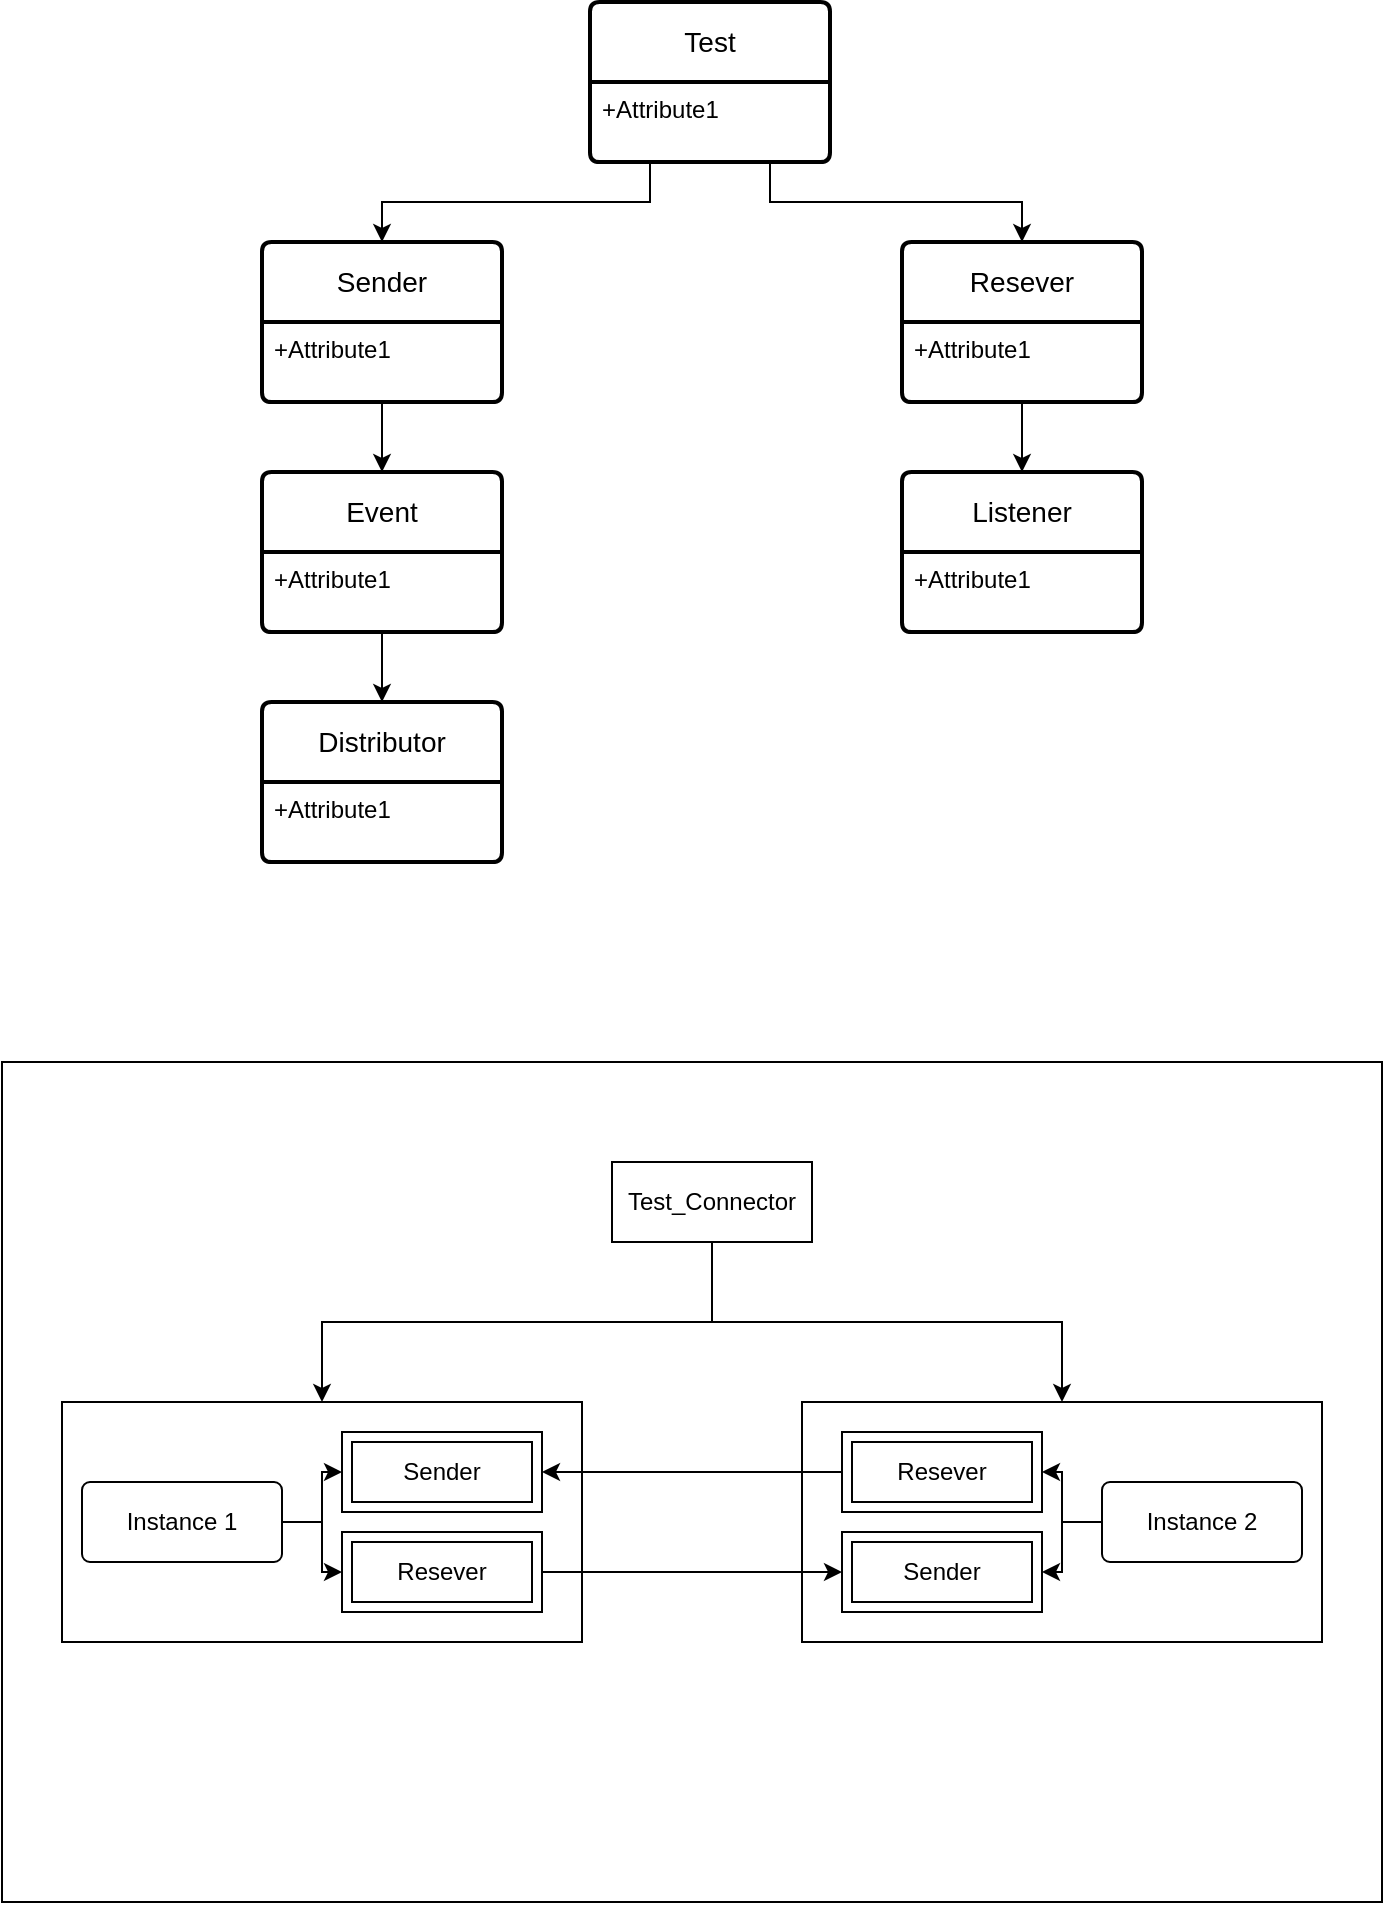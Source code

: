 <mxfile version="21.0.2" type="device"><diagram name="Page-1" id="xksKi0-of_weh7ICypTF"><mxGraphModel dx="1339" dy="657" grid="1" gridSize="10" guides="1" tooltips="1" connect="1" arrows="1" fold="1" page="1" pageScale="1" pageWidth="827" pageHeight="1169" math="0" shadow="0"><root><mxCell id="0"/><mxCell id="1" parent="0"/><mxCell id="T3pfrv85uEspIf1V_G3I-2" value="Test" style="swimlane;childLayout=stackLayout;horizontal=1;startSize=40;horizontalStack=0;rounded=1;fontSize=14;fontStyle=0;strokeWidth=2;resizeParent=0;resizeLast=1;shadow=0;dashed=0;align=center;arcSize=4;whiteSpace=wrap;html=1;" vertex="1" parent="1"><mxGeometry x="354" y="310" width="120" height="80" as="geometry"/></mxCell><mxCell id="T3pfrv85uEspIf1V_G3I-3" value="+Attribute1" style="align=left;strokeColor=none;fillColor=none;spacingLeft=4;fontSize=12;verticalAlign=top;resizable=0;rotatable=0;part=1;html=1;" vertex="1" parent="T3pfrv85uEspIf1V_G3I-2"><mxGeometry y="40" width="120" height="40" as="geometry"/></mxCell><mxCell id="T3pfrv85uEspIf1V_G3I-7" value="Sender" style="swimlane;childLayout=stackLayout;horizontal=1;startSize=40;horizontalStack=0;rounded=1;fontSize=14;fontStyle=0;strokeWidth=2;resizeParent=0;resizeLast=1;shadow=0;dashed=0;align=center;arcSize=4;whiteSpace=wrap;html=1;" vertex="1" parent="1"><mxGeometry x="190" y="430" width="120" height="80" as="geometry"/></mxCell><mxCell id="T3pfrv85uEspIf1V_G3I-8" value="+Attribute1" style="align=left;strokeColor=none;fillColor=none;spacingLeft=4;fontSize=12;verticalAlign=top;resizable=0;rotatable=0;part=1;html=1;" vertex="1" parent="T3pfrv85uEspIf1V_G3I-7"><mxGeometry y="40" width="120" height="40" as="geometry"/></mxCell><mxCell id="T3pfrv85uEspIf1V_G3I-24" style="edgeStyle=orthogonalEdgeStyle;rounded=0;orthogonalLoop=1;jettySize=auto;html=1;exitX=0.5;exitY=1;exitDx=0;exitDy=0;entryX=0.5;entryY=0;entryDx=0;entryDy=0;" edge="1" parent="1" source="T3pfrv85uEspIf1V_G3I-9" target="T3pfrv85uEspIf1V_G3I-17"><mxGeometry relative="1" as="geometry"/></mxCell><mxCell id="T3pfrv85uEspIf1V_G3I-9" value="Resever" style="swimlane;childLayout=stackLayout;horizontal=1;startSize=40;horizontalStack=0;rounded=1;fontSize=14;fontStyle=0;strokeWidth=2;resizeParent=0;resizeLast=1;shadow=0;dashed=0;align=center;arcSize=4;whiteSpace=wrap;html=1;" vertex="1" parent="1"><mxGeometry x="510" y="430" width="120" height="80" as="geometry"/></mxCell><mxCell id="T3pfrv85uEspIf1V_G3I-10" value="+Attribute1" style="align=left;strokeColor=none;fillColor=none;spacingLeft=4;fontSize=12;verticalAlign=top;resizable=0;rotatable=0;part=1;html=1;" vertex="1" parent="T3pfrv85uEspIf1V_G3I-9"><mxGeometry y="40" width="120" height="40" as="geometry"/></mxCell><mxCell id="T3pfrv85uEspIf1V_G3I-11" value="Event" style="swimlane;childLayout=stackLayout;horizontal=1;startSize=40;horizontalStack=0;rounded=1;fontSize=14;fontStyle=0;strokeWidth=2;resizeParent=0;resizeLast=1;shadow=0;dashed=0;align=center;arcSize=4;whiteSpace=wrap;html=1;" vertex="1" parent="1"><mxGeometry x="190" y="545" width="120" height="80" as="geometry"/></mxCell><mxCell id="T3pfrv85uEspIf1V_G3I-12" value="+Attribute1" style="align=left;strokeColor=none;fillColor=none;spacingLeft=4;fontSize=12;verticalAlign=top;resizable=0;rotatable=0;part=1;html=1;" vertex="1" parent="T3pfrv85uEspIf1V_G3I-11"><mxGeometry y="40" width="120" height="40" as="geometry"/></mxCell><mxCell id="T3pfrv85uEspIf1V_G3I-13" value="Distributor" style="swimlane;childLayout=stackLayout;horizontal=1;startSize=40;horizontalStack=0;rounded=1;fontSize=14;fontStyle=0;strokeWidth=2;resizeParent=0;resizeLast=1;shadow=0;dashed=0;align=center;arcSize=4;whiteSpace=wrap;html=1;" vertex="1" parent="1"><mxGeometry x="190" y="660" width="120" height="80" as="geometry"/></mxCell><mxCell id="T3pfrv85uEspIf1V_G3I-14" value="+Attribute1" style="align=left;strokeColor=none;fillColor=none;spacingLeft=4;fontSize=12;verticalAlign=top;resizable=0;rotatable=0;part=1;html=1;" vertex="1" parent="T3pfrv85uEspIf1V_G3I-13"><mxGeometry y="40" width="120" height="40" as="geometry"/></mxCell><mxCell id="T3pfrv85uEspIf1V_G3I-17" value="Listener" style="swimlane;childLayout=stackLayout;horizontal=1;startSize=40;horizontalStack=0;rounded=1;fontSize=14;fontStyle=0;strokeWidth=2;resizeParent=0;resizeLast=1;shadow=0;dashed=0;align=center;arcSize=4;whiteSpace=wrap;html=1;" vertex="1" parent="1"><mxGeometry x="510" y="545" width="120" height="80" as="geometry"/></mxCell><mxCell id="T3pfrv85uEspIf1V_G3I-18" value="+Attribute1" style="align=left;strokeColor=none;fillColor=none;spacingLeft=4;fontSize=12;verticalAlign=top;resizable=0;rotatable=0;part=1;html=1;" vertex="1" parent="T3pfrv85uEspIf1V_G3I-17"><mxGeometry y="40" width="120" height="40" as="geometry"/></mxCell><mxCell id="T3pfrv85uEspIf1V_G3I-19" style="edgeStyle=orthogonalEdgeStyle;rounded=0;orthogonalLoop=1;jettySize=auto;html=1;exitX=0.25;exitY=1;exitDx=0;exitDy=0;entryX=0.5;entryY=0;entryDx=0;entryDy=0;" edge="1" parent="1" source="T3pfrv85uEspIf1V_G3I-3" target="T3pfrv85uEspIf1V_G3I-7"><mxGeometry relative="1" as="geometry"/></mxCell><mxCell id="T3pfrv85uEspIf1V_G3I-20" style="edgeStyle=orthogonalEdgeStyle;rounded=0;orthogonalLoop=1;jettySize=auto;html=1;exitX=0.75;exitY=1;exitDx=0;exitDy=0;entryX=0.5;entryY=0;entryDx=0;entryDy=0;" edge="1" parent="1" source="T3pfrv85uEspIf1V_G3I-3" target="T3pfrv85uEspIf1V_G3I-9"><mxGeometry relative="1" as="geometry"/></mxCell><mxCell id="T3pfrv85uEspIf1V_G3I-21" style="edgeStyle=orthogonalEdgeStyle;rounded=0;orthogonalLoop=1;jettySize=auto;html=1;exitX=0.5;exitY=1;exitDx=0;exitDy=0;entryX=0.5;entryY=0;entryDx=0;entryDy=0;" edge="1" parent="1" source="T3pfrv85uEspIf1V_G3I-8" target="T3pfrv85uEspIf1V_G3I-11"><mxGeometry relative="1" as="geometry"/></mxCell><mxCell id="T3pfrv85uEspIf1V_G3I-23" style="edgeStyle=orthogonalEdgeStyle;rounded=0;orthogonalLoop=1;jettySize=auto;html=1;exitX=0.5;exitY=1;exitDx=0;exitDy=0;entryX=0.5;entryY=0;entryDx=0;entryDy=0;" edge="1" parent="1" source="T3pfrv85uEspIf1V_G3I-12" target="T3pfrv85uEspIf1V_G3I-13"><mxGeometry relative="1" as="geometry"/></mxCell><mxCell id="T3pfrv85uEspIf1V_G3I-25" value="" style="rounded=0;whiteSpace=wrap;html=1;" vertex="1" parent="1"><mxGeometry x="60" y="840" width="690" height="420" as="geometry"/></mxCell><mxCell id="T3pfrv85uEspIf1V_G3I-30" value="" style="rounded=0;whiteSpace=wrap;html=1;" vertex="1" parent="1"><mxGeometry x="90" y="1010" width="260" height="120" as="geometry"/></mxCell><mxCell id="T3pfrv85uEspIf1V_G3I-39" style="edgeStyle=orthogonalEdgeStyle;rounded=0;orthogonalLoop=1;jettySize=auto;html=1;exitX=1;exitY=0.5;exitDx=0;exitDy=0;" edge="1" parent="1" source="T3pfrv85uEspIf1V_G3I-26" target="T3pfrv85uEspIf1V_G3I-27"><mxGeometry relative="1" as="geometry"/></mxCell><mxCell id="T3pfrv85uEspIf1V_G3I-40" style="edgeStyle=orthogonalEdgeStyle;rounded=0;orthogonalLoop=1;jettySize=auto;html=1;exitX=1;exitY=0.5;exitDx=0;exitDy=0;" edge="1" parent="1" source="T3pfrv85uEspIf1V_G3I-26" target="T3pfrv85uEspIf1V_G3I-28"><mxGeometry relative="1" as="geometry"/></mxCell><mxCell id="T3pfrv85uEspIf1V_G3I-26" value="Instance 1" style="rounded=1;arcSize=10;whiteSpace=wrap;html=1;align=center;" vertex="1" parent="1"><mxGeometry x="100" y="1050" width="100" height="40" as="geometry"/></mxCell><mxCell id="T3pfrv85uEspIf1V_G3I-27" value="Sender" style="shape=ext;margin=3;double=1;whiteSpace=wrap;html=1;align=center;" vertex="1" parent="1"><mxGeometry x="230" y="1025" width="100" height="40" as="geometry"/></mxCell><mxCell id="T3pfrv85uEspIf1V_G3I-28" value="Resever" style="shape=ext;margin=3;double=1;whiteSpace=wrap;html=1;align=center;" vertex="1" parent="1"><mxGeometry x="230" y="1075" width="100" height="40" as="geometry"/></mxCell><mxCell id="T3pfrv85uEspIf1V_G3I-31" value="" style="rounded=0;whiteSpace=wrap;html=1;" vertex="1" parent="1"><mxGeometry x="460" y="1010" width="260" height="120" as="geometry"/></mxCell><mxCell id="T3pfrv85uEspIf1V_G3I-37" style="edgeStyle=orthogonalEdgeStyle;rounded=0;orthogonalLoop=1;jettySize=auto;html=1;exitX=1;exitY=0.5;exitDx=0;exitDy=0;entryX=0;entryY=0.5;entryDx=0;entryDy=0;" edge="1" parent="1" source="T3pfrv85uEspIf1V_G3I-28" target="T3pfrv85uEspIf1V_G3I-34"><mxGeometry relative="1" as="geometry"/></mxCell><mxCell id="T3pfrv85uEspIf1V_G3I-43" style="edgeStyle=orthogonalEdgeStyle;rounded=0;orthogonalLoop=1;jettySize=auto;html=1;exitX=0.5;exitY=1;exitDx=0;exitDy=0;entryX=0.5;entryY=0;entryDx=0;entryDy=0;" edge="1" parent="1" source="T3pfrv85uEspIf1V_G3I-29" target="T3pfrv85uEspIf1V_G3I-30"><mxGeometry relative="1" as="geometry"/></mxCell><mxCell id="T3pfrv85uEspIf1V_G3I-44" style="edgeStyle=orthogonalEdgeStyle;rounded=0;orthogonalLoop=1;jettySize=auto;html=1;exitX=0.5;exitY=1;exitDx=0;exitDy=0;entryX=0.5;entryY=0;entryDx=0;entryDy=0;" edge="1" parent="1" source="T3pfrv85uEspIf1V_G3I-29" target="T3pfrv85uEspIf1V_G3I-31"><mxGeometry relative="1" as="geometry"/></mxCell><mxCell id="T3pfrv85uEspIf1V_G3I-29" value="Test_Connector" style="whiteSpace=wrap;html=1;align=center;" vertex="1" parent="1"><mxGeometry x="365" y="890" width="100" height="40" as="geometry"/></mxCell><mxCell id="T3pfrv85uEspIf1V_G3I-41" style="edgeStyle=orthogonalEdgeStyle;rounded=0;orthogonalLoop=1;jettySize=auto;html=1;exitX=0;exitY=0.5;exitDx=0;exitDy=0;" edge="1" parent="1" source="T3pfrv85uEspIf1V_G3I-32" target="T3pfrv85uEspIf1V_G3I-33"><mxGeometry relative="1" as="geometry"/></mxCell><mxCell id="T3pfrv85uEspIf1V_G3I-42" style="edgeStyle=orthogonalEdgeStyle;rounded=0;orthogonalLoop=1;jettySize=auto;html=1;exitX=0;exitY=0.5;exitDx=0;exitDy=0;" edge="1" parent="1" source="T3pfrv85uEspIf1V_G3I-32" target="T3pfrv85uEspIf1V_G3I-34"><mxGeometry relative="1" as="geometry"/></mxCell><mxCell id="T3pfrv85uEspIf1V_G3I-32" value="Instance 2" style="rounded=1;arcSize=10;whiteSpace=wrap;html=1;align=center;" vertex="1" parent="1"><mxGeometry x="610" y="1050" width="100" height="40" as="geometry"/></mxCell><mxCell id="T3pfrv85uEspIf1V_G3I-35" style="edgeStyle=orthogonalEdgeStyle;rounded=0;orthogonalLoop=1;jettySize=auto;html=1;exitX=0;exitY=0.5;exitDx=0;exitDy=0;entryX=1;entryY=0.5;entryDx=0;entryDy=0;" edge="1" parent="1" source="T3pfrv85uEspIf1V_G3I-33" target="T3pfrv85uEspIf1V_G3I-27"><mxGeometry relative="1" as="geometry"/></mxCell><mxCell id="T3pfrv85uEspIf1V_G3I-33" value="Resever" style="shape=ext;margin=3;double=1;whiteSpace=wrap;html=1;align=center;" vertex="1" parent="1"><mxGeometry x="480" y="1025" width="100" height="40" as="geometry"/></mxCell><mxCell id="T3pfrv85uEspIf1V_G3I-34" value="Sender" style="shape=ext;margin=3;double=1;whiteSpace=wrap;html=1;align=center;" vertex="1" parent="1"><mxGeometry x="480" y="1075" width="100" height="40" as="geometry"/></mxCell></root></mxGraphModel></diagram></mxfile>